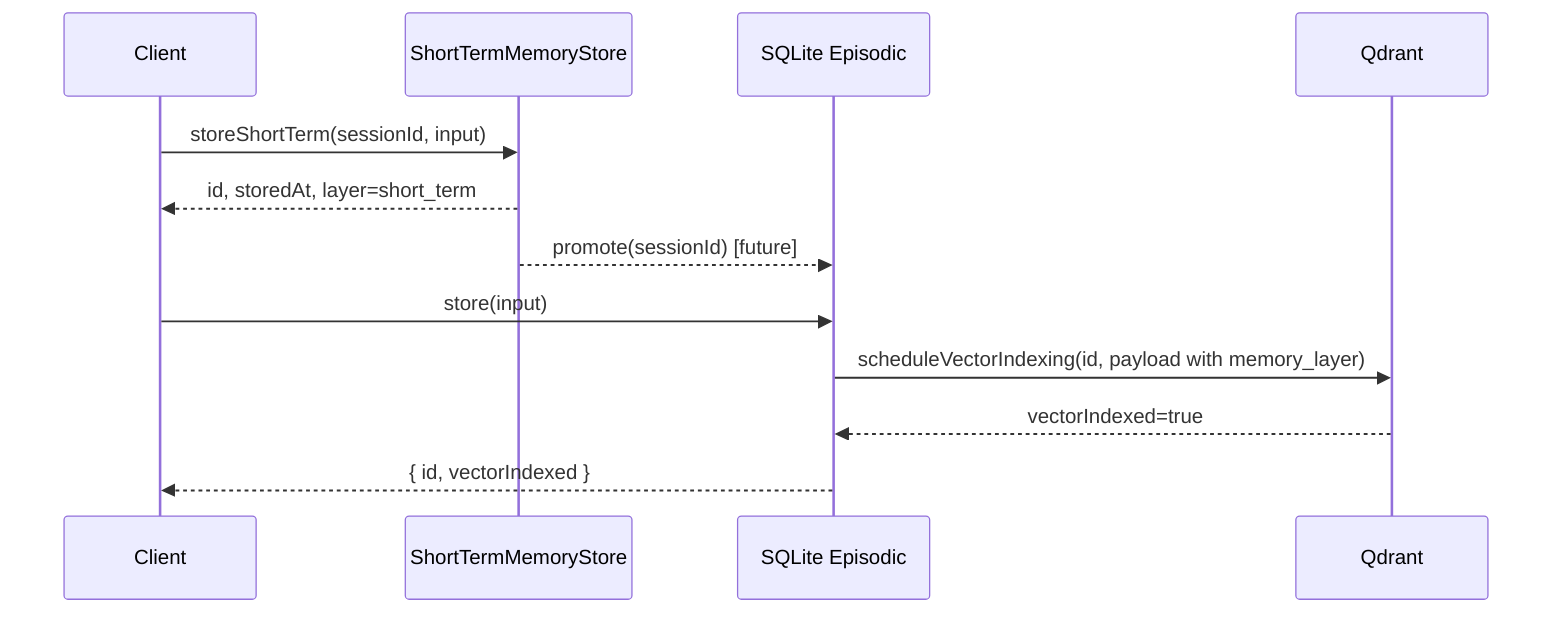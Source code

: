 sequenceDiagram
    participant Client
    participant ST as ShortTermMemoryStore
    participant SQL as SQLite Episodic
    participant Q as Qdrant
    Client->>ST: storeShortTerm(sessionId, input)
    ST-->>Client: id, storedAt, layer=short_term
    ST-->>SQL: promote(sessionId) [future]
    Client->>SQL: store(input)
    SQL->>Q: scheduleVectorIndexing(id, payload with memory_layer)
    Q-->>SQL: vectorIndexed=true
    SQL-->>Client: { id, vectorIndexed }